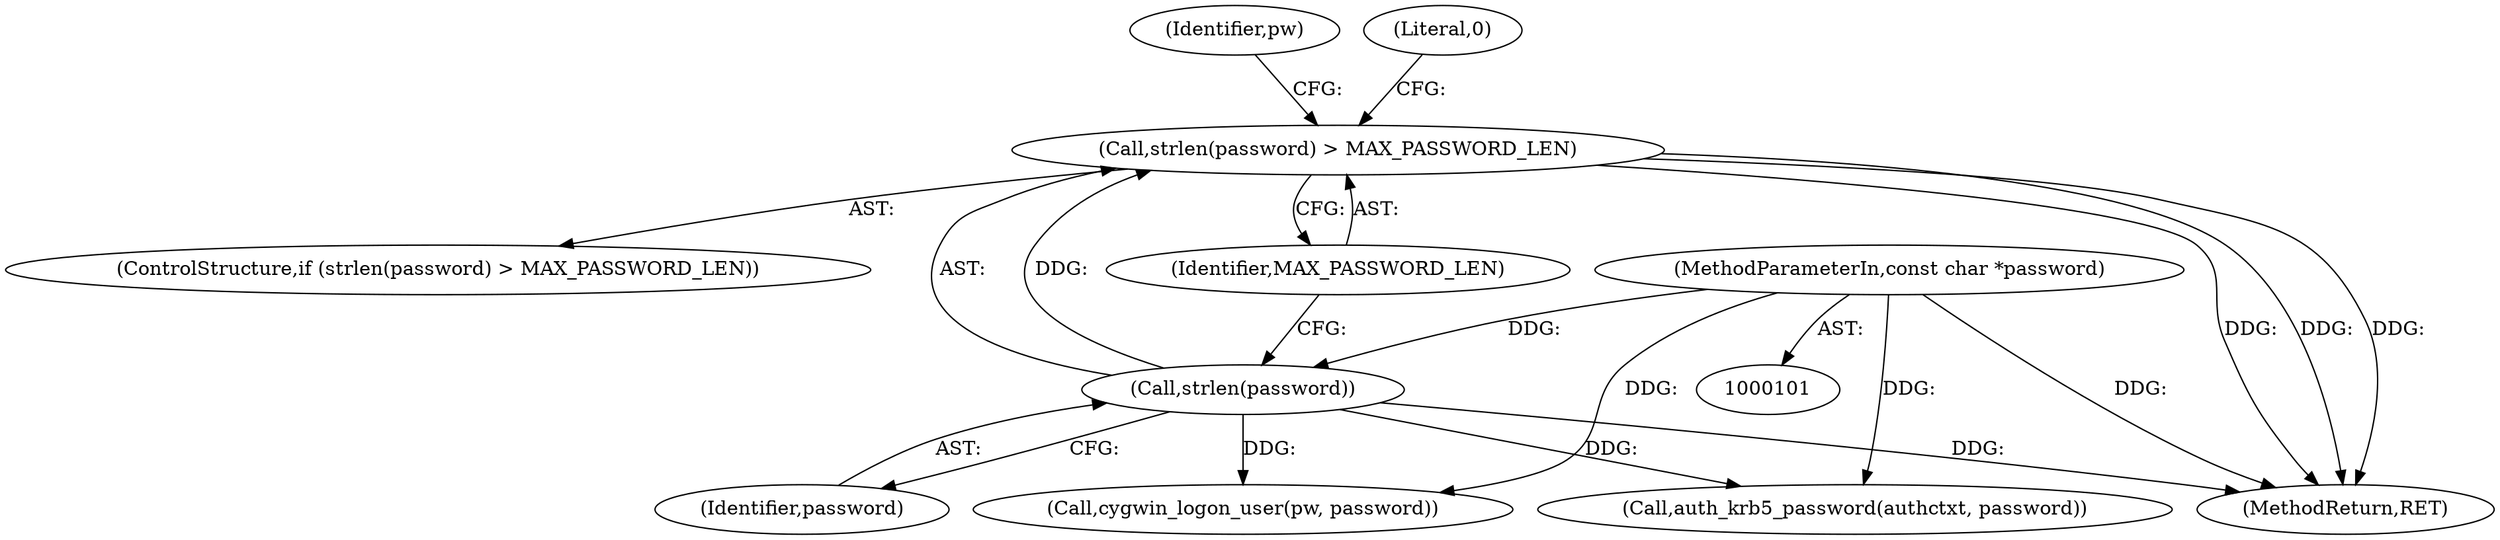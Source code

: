 digraph "0_openssh-portable_fcd135c9df440bcd2d5870405ad3311743d78d97@API" {
"1000123" [label="(Call,strlen(password) > MAX_PASSWORD_LEN)"];
"1000124" [label="(Call,strlen(password))"];
"1000103" [label="(MethodParameterIn,const char *password)"];
"1000122" [label="(ControlStructure,if (strlen(password) > MAX_PASSWORD_LEN))"];
"1000126" [label="(Identifier,MAX_PASSWORD_LEN)"];
"1000133" [label="(Identifier,pw)"];
"1000123" [label="(Call,strlen(password) > MAX_PASSWORD_LEN)"];
"1000186" [label="(Call,cygwin_logon_user(pw, password))"];
"1000124" [label="(Call,strlen(password))"];
"1000125" [label="(Identifier,password)"];
"1000103" [label="(MethodParameterIn,const char *password)"];
"1000167" [label="(Call,auth_krb5_password(authctxt, password))"];
"1000128" [label="(Literal,0)"];
"1000238" [label="(MethodReturn,RET)"];
"1000123" -> "1000122"  [label="AST: "];
"1000123" -> "1000126"  [label="CFG: "];
"1000124" -> "1000123"  [label="AST: "];
"1000126" -> "1000123"  [label="AST: "];
"1000128" -> "1000123"  [label="CFG: "];
"1000133" -> "1000123"  [label="CFG: "];
"1000123" -> "1000238"  [label="DDG: "];
"1000123" -> "1000238"  [label="DDG: "];
"1000123" -> "1000238"  [label="DDG: "];
"1000124" -> "1000123"  [label="DDG: "];
"1000124" -> "1000125"  [label="CFG: "];
"1000125" -> "1000124"  [label="AST: "];
"1000126" -> "1000124"  [label="CFG: "];
"1000124" -> "1000238"  [label="DDG: "];
"1000103" -> "1000124"  [label="DDG: "];
"1000124" -> "1000167"  [label="DDG: "];
"1000124" -> "1000186"  [label="DDG: "];
"1000103" -> "1000101"  [label="AST: "];
"1000103" -> "1000238"  [label="DDG: "];
"1000103" -> "1000167"  [label="DDG: "];
"1000103" -> "1000186"  [label="DDG: "];
}
